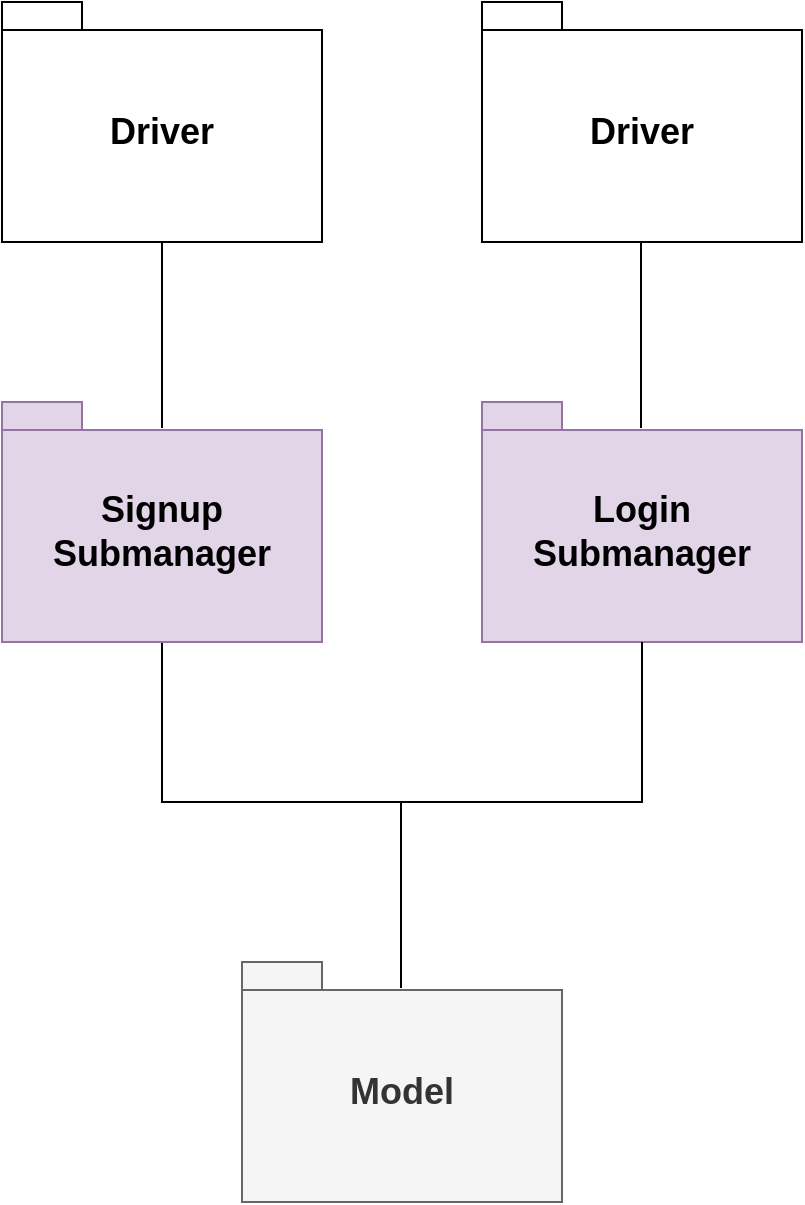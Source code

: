 <mxfile version="26.0.3">
  <diagram name="Pagina-1" id="8O2XWXMkjmBcErXYh84l">
    <mxGraphModel grid="1" page="1" gridSize="10" guides="1" tooltips="1" connect="1" arrows="1" fold="1" pageScale="1" pageWidth="827" pageHeight="1169" background="none" math="0" shadow="0">
      <root>
        <mxCell id="0" />
        <mxCell id="1" parent="0" />
        <mxCell id="sNEsgXiwj42dayFUE72a-7" value="&lt;font&gt;Model&lt;/font&gt;" style="shape=folder;fontStyle=1;spacingTop=10;tabWidth=40;tabHeight=14;tabPosition=left;html=1;whiteSpace=wrap;color=#808080;fillColor=#f5f5f5;fontColor=#333333;strokeColor=#666666;fontSize=18;" vertex="1" parent="1">
          <mxGeometry x="160" y="520" width="160" height="120" as="geometry" />
        </mxCell>
        <mxCell id="sNEsgXiwj42dayFUE72a-9" value="&lt;font&gt;Driver&lt;/font&gt;" style="shape=folder;fontStyle=1;spacingTop=10;tabWidth=40;tabHeight=14;tabPosition=left;html=1;whiteSpace=wrap;fontSize=18;" vertex="1" parent="1">
          <mxGeometry x="280" y="40" width="160" height="120" as="geometry" />
        </mxCell>
        <mxCell id="pvQOr8x9YlkpNRXA49Ut-3" style="edgeStyle=none;curved=0;rounded=0;orthogonalLoop=1;jettySize=auto;html=1;fontSize=18;startSize=8;endSize=8;endArrow=none;endFill=0;" edge="1" parent="1" source="sNEsgXiwj42dayFUE72a-10">
          <mxGeometry relative="1" as="geometry">
            <mxPoint x="240" y="440" as="targetPoint" />
            <Array as="points">
              <mxPoint x="120" y="440" />
            </Array>
          </mxGeometry>
        </mxCell>
        <mxCell id="sNEsgXiwj42dayFUE72a-10" value="&lt;div&gt;&lt;font&gt;Signup&lt;/font&gt;&lt;/div&gt;&lt;div&gt;&lt;font&gt;Submanager&lt;/font&gt;&lt;/div&gt;" style="shape=folder;fontStyle=1;spacingTop=10;tabWidth=40;tabHeight=14;tabPosition=left;html=1;whiteSpace=wrap;color=#808080;fillColor=#e1d5e7;strokeColor=#9673a6;fontSize=18;" vertex="1" parent="1">
          <mxGeometry x="40" y="240" width="160" height="120" as="geometry" />
        </mxCell>
        <mxCell id="sNEsgXiwj42dayFUE72a-11" value="&lt;span&gt;Login&lt;/span&gt;&lt;div&gt;&lt;font&gt;Submanager&lt;/font&gt;&lt;/div&gt;" style="shape=folder;fontStyle=1;spacingTop=10;tabWidth=40;tabHeight=14;tabPosition=left;html=1;whiteSpace=wrap;color=#808080;fillColor=#e1d5e7;strokeColor=#9673a6;fontSize=18;" vertex="1" parent="1">
          <mxGeometry x="280" y="240" width="160" height="120" as="geometry" />
        </mxCell>
        <mxCell id="sNEsgXiwj42dayFUE72a-20" value="" style="endArrow=none;html=1;rounded=0;entryX=0.5;entryY=1;entryDx=0;entryDy=0;entryPerimeter=0;fontSize=18;" edge="1" parent="1" target="sNEsgXiwj42dayFUE72a-11">
          <mxGeometry width="50" height="50" relative="1" as="geometry">
            <mxPoint x="240" y="440" as="sourcePoint" />
            <mxPoint x="370" y="360" as="targetPoint" />
            <Array as="points">
              <mxPoint x="360" y="440" />
            </Array>
          </mxGeometry>
        </mxCell>
        <mxCell id="pvQOr8x9YlkpNRXA49Ut-1" value="&lt;font&gt;Driver&lt;/font&gt;" style="shape=folder;fontStyle=1;spacingTop=10;tabWidth=40;tabHeight=14;tabPosition=left;html=1;whiteSpace=wrap;fontSize=18;" vertex="1" parent="1">
          <mxGeometry x="40" y="40" width="160" height="120" as="geometry" />
        </mxCell>
        <mxCell id="pvQOr8x9YlkpNRXA49Ut-9" style="edgeStyle=none;curved=1;rounded=0;orthogonalLoop=1;jettySize=auto;html=1;entryX=0.5;entryY=0.108;entryDx=0;entryDy=0;entryPerimeter=0;fontSize=18;startSize=8;endSize=8;endArrow=none;endFill=0;" edge="1" parent="1" source="pvQOr8x9YlkpNRXA49Ut-1" target="sNEsgXiwj42dayFUE72a-10">
          <mxGeometry relative="1" as="geometry" />
        </mxCell>
        <mxCell id="pvQOr8x9YlkpNRXA49Ut-10" style="edgeStyle=none;curved=1;rounded=0;orthogonalLoop=1;jettySize=auto;html=1;entryX=0.5;entryY=0.108;entryDx=0;entryDy=0;entryPerimeter=0;fontSize=18;startSize=8;endSize=8;endArrow=none;endFill=0;" edge="1" parent="1">
          <mxGeometry relative="1" as="geometry">
            <mxPoint x="359.5" y="160" as="sourcePoint" />
            <mxPoint x="359.5" y="253" as="targetPoint" />
          </mxGeometry>
        </mxCell>
        <mxCell id="pvQOr8x9YlkpNRXA49Ut-11" style="edgeStyle=none;curved=1;rounded=0;orthogonalLoop=1;jettySize=auto;html=1;entryX=0.5;entryY=0.108;entryDx=0;entryDy=0;entryPerimeter=0;fontSize=18;startSize=8;endSize=8;endArrow=none;endFill=0;" edge="1" parent="1">
          <mxGeometry relative="1" as="geometry">
            <mxPoint x="239.5" y="440" as="sourcePoint" />
            <mxPoint x="239.5" y="533" as="targetPoint" />
          </mxGeometry>
        </mxCell>
      </root>
    </mxGraphModel>
  </diagram>
</mxfile>
